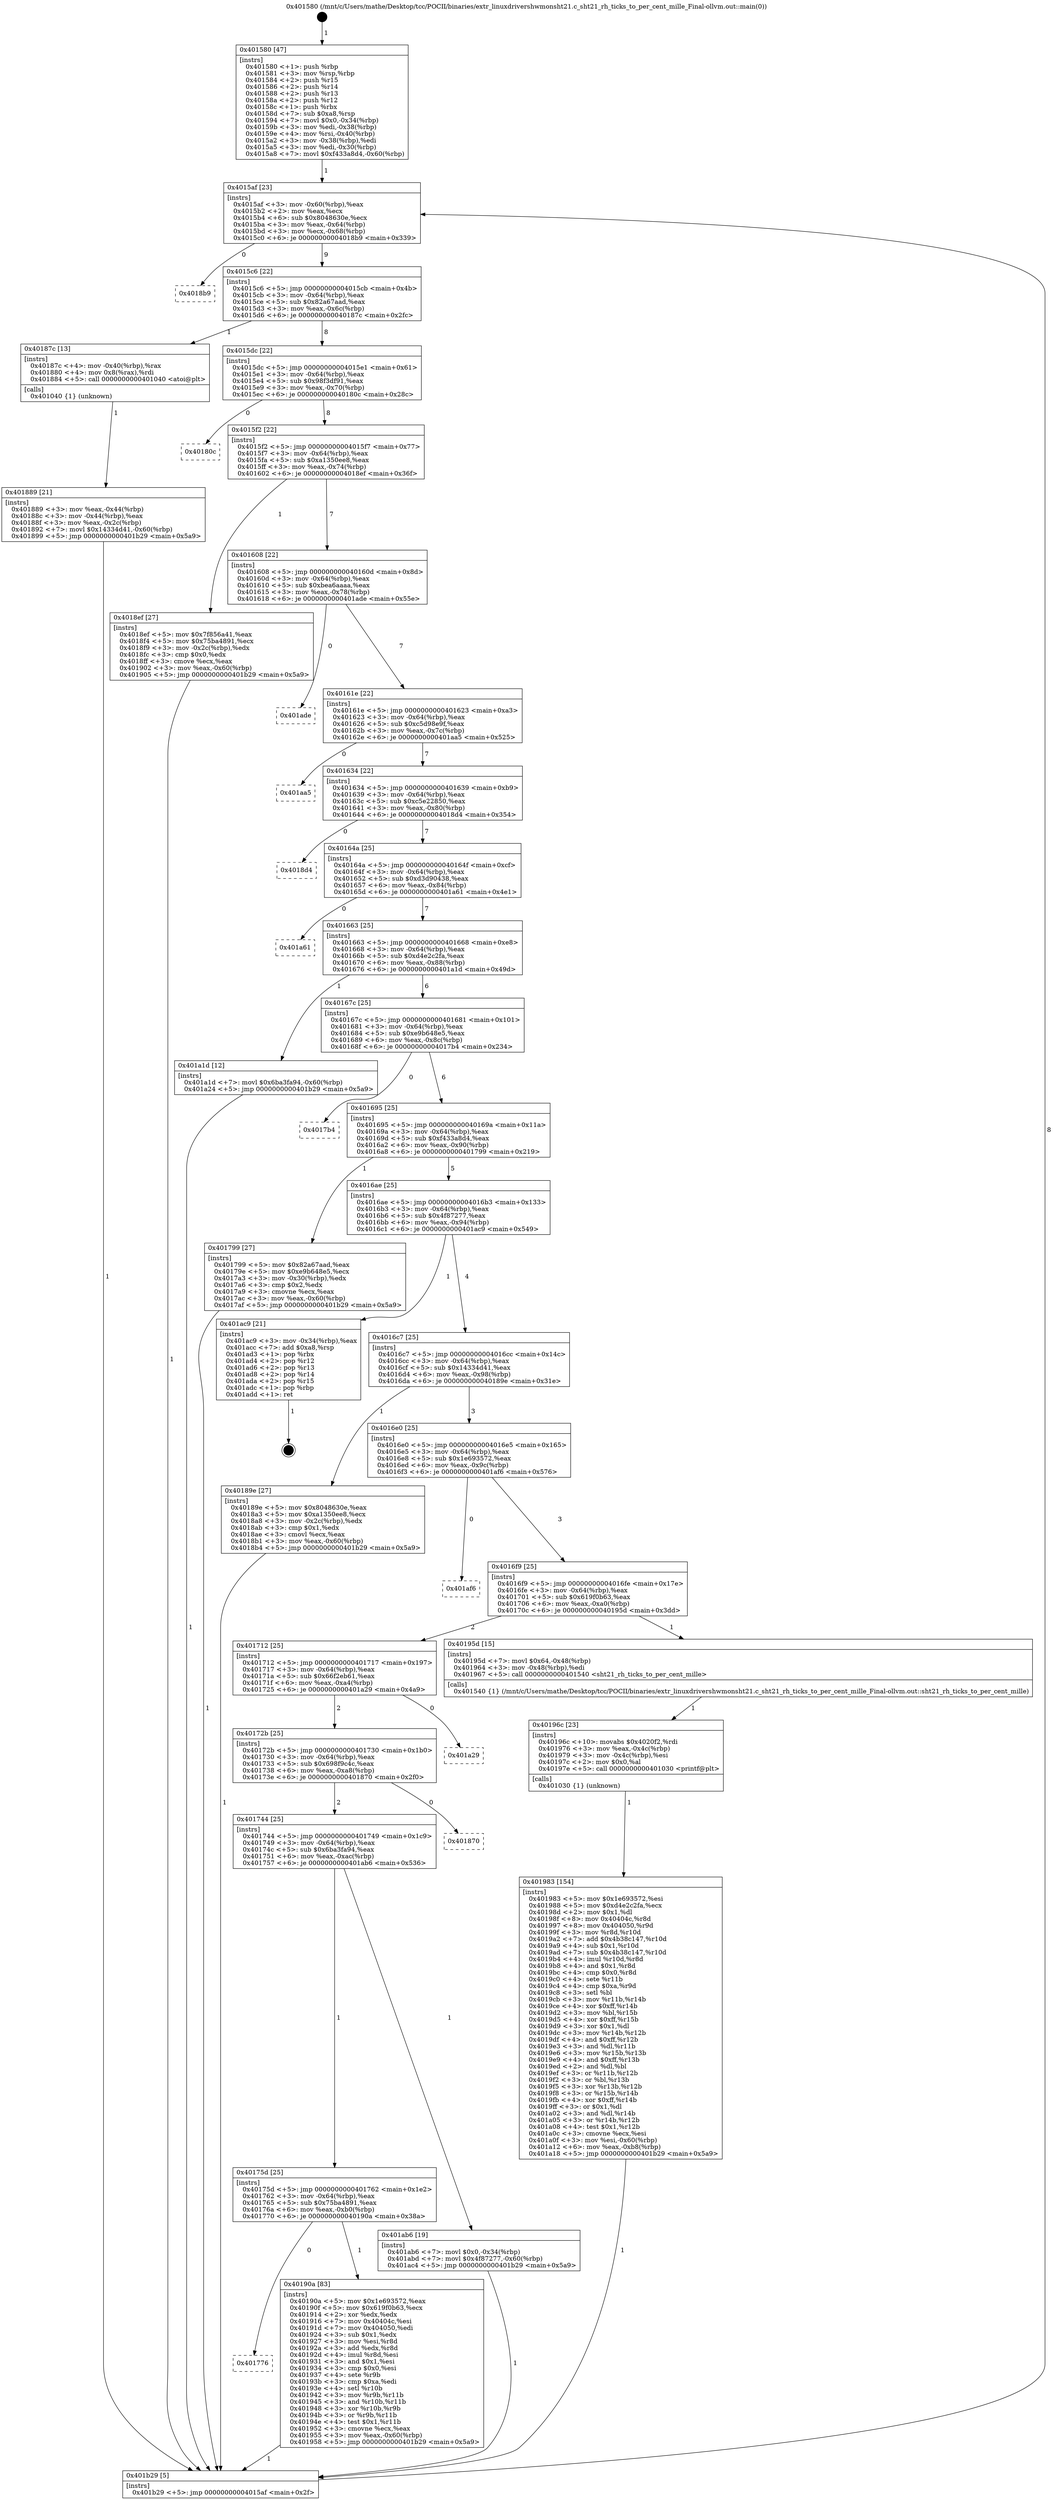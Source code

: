 digraph "0x401580" {
  label = "0x401580 (/mnt/c/Users/mathe/Desktop/tcc/POCII/binaries/extr_linuxdrivershwmonsht21.c_sht21_rh_ticks_to_per_cent_mille_Final-ollvm.out::main(0))"
  labelloc = "t"
  node[shape=record]

  Entry [label="",width=0.3,height=0.3,shape=circle,fillcolor=black,style=filled]
  "0x4015af" [label="{
     0x4015af [23]\l
     | [instrs]\l
     &nbsp;&nbsp;0x4015af \<+3\>: mov -0x60(%rbp),%eax\l
     &nbsp;&nbsp;0x4015b2 \<+2\>: mov %eax,%ecx\l
     &nbsp;&nbsp;0x4015b4 \<+6\>: sub $0x8048630e,%ecx\l
     &nbsp;&nbsp;0x4015ba \<+3\>: mov %eax,-0x64(%rbp)\l
     &nbsp;&nbsp;0x4015bd \<+3\>: mov %ecx,-0x68(%rbp)\l
     &nbsp;&nbsp;0x4015c0 \<+6\>: je 00000000004018b9 \<main+0x339\>\l
  }"]
  "0x4018b9" [label="{
     0x4018b9\l
  }", style=dashed]
  "0x4015c6" [label="{
     0x4015c6 [22]\l
     | [instrs]\l
     &nbsp;&nbsp;0x4015c6 \<+5\>: jmp 00000000004015cb \<main+0x4b\>\l
     &nbsp;&nbsp;0x4015cb \<+3\>: mov -0x64(%rbp),%eax\l
     &nbsp;&nbsp;0x4015ce \<+5\>: sub $0x82a67aad,%eax\l
     &nbsp;&nbsp;0x4015d3 \<+3\>: mov %eax,-0x6c(%rbp)\l
     &nbsp;&nbsp;0x4015d6 \<+6\>: je 000000000040187c \<main+0x2fc\>\l
  }"]
  Exit [label="",width=0.3,height=0.3,shape=circle,fillcolor=black,style=filled,peripheries=2]
  "0x40187c" [label="{
     0x40187c [13]\l
     | [instrs]\l
     &nbsp;&nbsp;0x40187c \<+4\>: mov -0x40(%rbp),%rax\l
     &nbsp;&nbsp;0x401880 \<+4\>: mov 0x8(%rax),%rdi\l
     &nbsp;&nbsp;0x401884 \<+5\>: call 0000000000401040 \<atoi@plt\>\l
     | [calls]\l
     &nbsp;&nbsp;0x401040 \{1\} (unknown)\l
  }"]
  "0x4015dc" [label="{
     0x4015dc [22]\l
     | [instrs]\l
     &nbsp;&nbsp;0x4015dc \<+5\>: jmp 00000000004015e1 \<main+0x61\>\l
     &nbsp;&nbsp;0x4015e1 \<+3\>: mov -0x64(%rbp),%eax\l
     &nbsp;&nbsp;0x4015e4 \<+5\>: sub $0x98f3df91,%eax\l
     &nbsp;&nbsp;0x4015e9 \<+3\>: mov %eax,-0x70(%rbp)\l
     &nbsp;&nbsp;0x4015ec \<+6\>: je 000000000040180c \<main+0x28c\>\l
  }"]
  "0x401983" [label="{
     0x401983 [154]\l
     | [instrs]\l
     &nbsp;&nbsp;0x401983 \<+5\>: mov $0x1e693572,%esi\l
     &nbsp;&nbsp;0x401988 \<+5\>: mov $0xd4e2c2fa,%ecx\l
     &nbsp;&nbsp;0x40198d \<+2\>: mov $0x1,%dl\l
     &nbsp;&nbsp;0x40198f \<+8\>: mov 0x40404c,%r8d\l
     &nbsp;&nbsp;0x401997 \<+8\>: mov 0x404050,%r9d\l
     &nbsp;&nbsp;0x40199f \<+3\>: mov %r8d,%r10d\l
     &nbsp;&nbsp;0x4019a2 \<+7\>: add $0x4b38c147,%r10d\l
     &nbsp;&nbsp;0x4019a9 \<+4\>: sub $0x1,%r10d\l
     &nbsp;&nbsp;0x4019ad \<+7\>: sub $0x4b38c147,%r10d\l
     &nbsp;&nbsp;0x4019b4 \<+4\>: imul %r10d,%r8d\l
     &nbsp;&nbsp;0x4019b8 \<+4\>: and $0x1,%r8d\l
     &nbsp;&nbsp;0x4019bc \<+4\>: cmp $0x0,%r8d\l
     &nbsp;&nbsp;0x4019c0 \<+4\>: sete %r11b\l
     &nbsp;&nbsp;0x4019c4 \<+4\>: cmp $0xa,%r9d\l
     &nbsp;&nbsp;0x4019c8 \<+3\>: setl %bl\l
     &nbsp;&nbsp;0x4019cb \<+3\>: mov %r11b,%r14b\l
     &nbsp;&nbsp;0x4019ce \<+4\>: xor $0xff,%r14b\l
     &nbsp;&nbsp;0x4019d2 \<+3\>: mov %bl,%r15b\l
     &nbsp;&nbsp;0x4019d5 \<+4\>: xor $0xff,%r15b\l
     &nbsp;&nbsp;0x4019d9 \<+3\>: xor $0x1,%dl\l
     &nbsp;&nbsp;0x4019dc \<+3\>: mov %r14b,%r12b\l
     &nbsp;&nbsp;0x4019df \<+4\>: and $0xff,%r12b\l
     &nbsp;&nbsp;0x4019e3 \<+3\>: and %dl,%r11b\l
     &nbsp;&nbsp;0x4019e6 \<+3\>: mov %r15b,%r13b\l
     &nbsp;&nbsp;0x4019e9 \<+4\>: and $0xff,%r13b\l
     &nbsp;&nbsp;0x4019ed \<+2\>: and %dl,%bl\l
     &nbsp;&nbsp;0x4019ef \<+3\>: or %r11b,%r12b\l
     &nbsp;&nbsp;0x4019f2 \<+3\>: or %bl,%r13b\l
     &nbsp;&nbsp;0x4019f5 \<+3\>: xor %r13b,%r12b\l
     &nbsp;&nbsp;0x4019f8 \<+3\>: or %r15b,%r14b\l
     &nbsp;&nbsp;0x4019fb \<+4\>: xor $0xff,%r14b\l
     &nbsp;&nbsp;0x4019ff \<+3\>: or $0x1,%dl\l
     &nbsp;&nbsp;0x401a02 \<+3\>: and %dl,%r14b\l
     &nbsp;&nbsp;0x401a05 \<+3\>: or %r14b,%r12b\l
     &nbsp;&nbsp;0x401a08 \<+4\>: test $0x1,%r12b\l
     &nbsp;&nbsp;0x401a0c \<+3\>: cmovne %ecx,%esi\l
     &nbsp;&nbsp;0x401a0f \<+3\>: mov %esi,-0x60(%rbp)\l
     &nbsp;&nbsp;0x401a12 \<+6\>: mov %eax,-0xb8(%rbp)\l
     &nbsp;&nbsp;0x401a18 \<+5\>: jmp 0000000000401b29 \<main+0x5a9\>\l
  }"]
  "0x40180c" [label="{
     0x40180c\l
  }", style=dashed]
  "0x4015f2" [label="{
     0x4015f2 [22]\l
     | [instrs]\l
     &nbsp;&nbsp;0x4015f2 \<+5\>: jmp 00000000004015f7 \<main+0x77\>\l
     &nbsp;&nbsp;0x4015f7 \<+3\>: mov -0x64(%rbp),%eax\l
     &nbsp;&nbsp;0x4015fa \<+5\>: sub $0xa1350ee8,%eax\l
     &nbsp;&nbsp;0x4015ff \<+3\>: mov %eax,-0x74(%rbp)\l
     &nbsp;&nbsp;0x401602 \<+6\>: je 00000000004018ef \<main+0x36f\>\l
  }"]
  "0x40196c" [label="{
     0x40196c [23]\l
     | [instrs]\l
     &nbsp;&nbsp;0x40196c \<+10\>: movabs $0x4020f2,%rdi\l
     &nbsp;&nbsp;0x401976 \<+3\>: mov %eax,-0x4c(%rbp)\l
     &nbsp;&nbsp;0x401979 \<+3\>: mov -0x4c(%rbp),%esi\l
     &nbsp;&nbsp;0x40197c \<+2\>: mov $0x0,%al\l
     &nbsp;&nbsp;0x40197e \<+5\>: call 0000000000401030 \<printf@plt\>\l
     | [calls]\l
     &nbsp;&nbsp;0x401030 \{1\} (unknown)\l
  }"]
  "0x4018ef" [label="{
     0x4018ef [27]\l
     | [instrs]\l
     &nbsp;&nbsp;0x4018ef \<+5\>: mov $0x7f856a41,%eax\l
     &nbsp;&nbsp;0x4018f4 \<+5\>: mov $0x75ba4891,%ecx\l
     &nbsp;&nbsp;0x4018f9 \<+3\>: mov -0x2c(%rbp),%edx\l
     &nbsp;&nbsp;0x4018fc \<+3\>: cmp $0x0,%edx\l
     &nbsp;&nbsp;0x4018ff \<+3\>: cmove %ecx,%eax\l
     &nbsp;&nbsp;0x401902 \<+3\>: mov %eax,-0x60(%rbp)\l
     &nbsp;&nbsp;0x401905 \<+5\>: jmp 0000000000401b29 \<main+0x5a9\>\l
  }"]
  "0x401608" [label="{
     0x401608 [22]\l
     | [instrs]\l
     &nbsp;&nbsp;0x401608 \<+5\>: jmp 000000000040160d \<main+0x8d\>\l
     &nbsp;&nbsp;0x40160d \<+3\>: mov -0x64(%rbp),%eax\l
     &nbsp;&nbsp;0x401610 \<+5\>: sub $0xbea6aaaa,%eax\l
     &nbsp;&nbsp;0x401615 \<+3\>: mov %eax,-0x78(%rbp)\l
     &nbsp;&nbsp;0x401618 \<+6\>: je 0000000000401ade \<main+0x55e\>\l
  }"]
  "0x401776" [label="{
     0x401776\l
  }", style=dashed]
  "0x401ade" [label="{
     0x401ade\l
  }", style=dashed]
  "0x40161e" [label="{
     0x40161e [22]\l
     | [instrs]\l
     &nbsp;&nbsp;0x40161e \<+5\>: jmp 0000000000401623 \<main+0xa3\>\l
     &nbsp;&nbsp;0x401623 \<+3\>: mov -0x64(%rbp),%eax\l
     &nbsp;&nbsp;0x401626 \<+5\>: sub $0xc5d98e9f,%eax\l
     &nbsp;&nbsp;0x40162b \<+3\>: mov %eax,-0x7c(%rbp)\l
     &nbsp;&nbsp;0x40162e \<+6\>: je 0000000000401aa5 \<main+0x525\>\l
  }"]
  "0x40190a" [label="{
     0x40190a [83]\l
     | [instrs]\l
     &nbsp;&nbsp;0x40190a \<+5\>: mov $0x1e693572,%eax\l
     &nbsp;&nbsp;0x40190f \<+5\>: mov $0x619f0b63,%ecx\l
     &nbsp;&nbsp;0x401914 \<+2\>: xor %edx,%edx\l
     &nbsp;&nbsp;0x401916 \<+7\>: mov 0x40404c,%esi\l
     &nbsp;&nbsp;0x40191d \<+7\>: mov 0x404050,%edi\l
     &nbsp;&nbsp;0x401924 \<+3\>: sub $0x1,%edx\l
     &nbsp;&nbsp;0x401927 \<+3\>: mov %esi,%r8d\l
     &nbsp;&nbsp;0x40192a \<+3\>: add %edx,%r8d\l
     &nbsp;&nbsp;0x40192d \<+4\>: imul %r8d,%esi\l
     &nbsp;&nbsp;0x401931 \<+3\>: and $0x1,%esi\l
     &nbsp;&nbsp;0x401934 \<+3\>: cmp $0x0,%esi\l
     &nbsp;&nbsp;0x401937 \<+4\>: sete %r9b\l
     &nbsp;&nbsp;0x40193b \<+3\>: cmp $0xa,%edi\l
     &nbsp;&nbsp;0x40193e \<+4\>: setl %r10b\l
     &nbsp;&nbsp;0x401942 \<+3\>: mov %r9b,%r11b\l
     &nbsp;&nbsp;0x401945 \<+3\>: and %r10b,%r11b\l
     &nbsp;&nbsp;0x401948 \<+3\>: xor %r10b,%r9b\l
     &nbsp;&nbsp;0x40194b \<+3\>: or %r9b,%r11b\l
     &nbsp;&nbsp;0x40194e \<+4\>: test $0x1,%r11b\l
     &nbsp;&nbsp;0x401952 \<+3\>: cmovne %ecx,%eax\l
     &nbsp;&nbsp;0x401955 \<+3\>: mov %eax,-0x60(%rbp)\l
     &nbsp;&nbsp;0x401958 \<+5\>: jmp 0000000000401b29 \<main+0x5a9\>\l
  }"]
  "0x401aa5" [label="{
     0x401aa5\l
  }", style=dashed]
  "0x401634" [label="{
     0x401634 [22]\l
     | [instrs]\l
     &nbsp;&nbsp;0x401634 \<+5\>: jmp 0000000000401639 \<main+0xb9\>\l
     &nbsp;&nbsp;0x401639 \<+3\>: mov -0x64(%rbp),%eax\l
     &nbsp;&nbsp;0x40163c \<+5\>: sub $0xc5e22850,%eax\l
     &nbsp;&nbsp;0x401641 \<+3\>: mov %eax,-0x80(%rbp)\l
     &nbsp;&nbsp;0x401644 \<+6\>: je 00000000004018d4 \<main+0x354\>\l
  }"]
  "0x40175d" [label="{
     0x40175d [25]\l
     | [instrs]\l
     &nbsp;&nbsp;0x40175d \<+5\>: jmp 0000000000401762 \<main+0x1e2\>\l
     &nbsp;&nbsp;0x401762 \<+3\>: mov -0x64(%rbp),%eax\l
     &nbsp;&nbsp;0x401765 \<+5\>: sub $0x75ba4891,%eax\l
     &nbsp;&nbsp;0x40176a \<+6\>: mov %eax,-0xb0(%rbp)\l
     &nbsp;&nbsp;0x401770 \<+6\>: je 000000000040190a \<main+0x38a\>\l
  }"]
  "0x4018d4" [label="{
     0x4018d4\l
  }", style=dashed]
  "0x40164a" [label="{
     0x40164a [25]\l
     | [instrs]\l
     &nbsp;&nbsp;0x40164a \<+5\>: jmp 000000000040164f \<main+0xcf\>\l
     &nbsp;&nbsp;0x40164f \<+3\>: mov -0x64(%rbp),%eax\l
     &nbsp;&nbsp;0x401652 \<+5\>: sub $0xd3d90438,%eax\l
     &nbsp;&nbsp;0x401657 \<+6\>: mov %eax,-0x84(%rbp)\l
     &nbsp;&nbsp;0x40165d \<+6\>: je 0000000000401a61 \<main+0x4e1\>\l
  }"]
  "0x401ab6" [label="{
     0x401ab6 [19]\l
     | [instrs]\l
     &nbsp;&nbsp;0x401ab6 \<+7\>: movl $0x0,-0x34(%rbp)\l
     &nbsp;&nbsp;0x401abd \<+7\>: movl $0x4f87277,-0x60(%rbp)\l
     &nbsp;&nbsp;0x401ac4 \<+5\>: jmp 0000000000401b29 \<main+0x5a9\>\l
  }"]
  "0x401a61" [label="{
     0x401a61\l
  }", style=dashed]
  "0x401663" [label="{
     0x401663 [25]\l
     | [instrs]\l
     &nbsp;&nbsp;0x401663 \<+5\>: jmp 0000000000401668 \<main+0xe8\>\l
     &nbsp;&nbsp;0x401668 \<+3\>: mov -0x64(%rbp),%eax\l
     &nbsp;&nbsp;0x40166b \<+5\>: sub $0xd4e2c2fa,%eax\l
     &nbsp;&nbsp;0x401670 \<+6\>: mov %eax,-0x88(%rbp)\l
     &nbsp;&nbsp;0x401676 \<+6\>: je 0000000000401a1d \<main+0x49d\>\l
  }"]
  "0x401744" [label="{
     0x401744 [25]\l
     | [instrs]\l
     &nbsp;&nbsp;0x401744 \<+5\>: jmp 0000000000401749 \<main+0x1c9\>\l
     &nbsp;&nbsp;0x401749 \<+3\>: mov -0x64(%rbp),%eax\l
     &nbsp;&nbsp;0x40174c \<+5\>: sub $0x6ba3fa94,%eax\l
     &nbsp;&nbsp;0x401751 \<+6\>: mov %eax,-0xac(%rbp)\l
     &nbsp;&nbsp;0x401757 \<+6\>: je 0000000000401ab6 \<main+0x536\>\l
  }"]
  "0x401a1d" [label="{
     0x401a1d [12]\l
     | [instrs]\l
     &nbsp;&nbsp;0x401a1d \<+7\>: movl $0x6ba3fa94,-0x60(%rbp)\l
     &nbsp;&nbsp;0x401a24 \<+5\>: jmp 0000000000401b29 \<main+0x5a9\>\l
  }"]
  "0x40167c" [label="{
     0x40167c [25]\l
     | [instrs]\l
     &nbsp;&nbsp;0x40167c \<+5\>: jmp 0000000000401681 \<main+0x101\>\l
     &nbsp;&nbsp;0x401681 \<+3\>: mov -0x64(%rbp),%eax\l
     &nbsp;&nbsp;0x401684 \<+5\>: sub $0xe9b648e5,%eax\l
     &nbsp;&nbsp;0x401689 \<+6\>: mov %eax,-0x8c(%rbp)\l
     &nbsp;&nbsp;0x40168f \<+6\>: je 00000000004017b4 \<main+0x234\>\l
  }"]
  "0x401870" [label="{
     0x401870\l
  }", style=dashed]
  "0x4017b4" [label="{
     0x4017b4\l
  }", style=dashed]
  "0x401695" [label="{
     0x401695 [25]\l
     | [instrs]\l
     &nbsp;&nbsp;0x401695 \<+5\>: jmp 000000000040169a \<main+0x11a\>\l
     &nbsp;&nbsp;0x40169a \<+3\>: mov -0x64(%rbp),%eax\l
     &nbsp;&nbsp;0x40169d \<+5\>: sub $0xf433a8d4,%eax\l
     &nbsp;&nbsp;0x4016a2 \<+6\>: mov %eax,-0x90(%rbp)\l
     &nbsp;&nbsp;0x4016a8 \<+6\>: je 0000000000401799 \<main+0x219\>\l
  }"]
  "0x40172b" [label="{
     0x40172b [25]\l
     | [instrs]\l
     &nbsp;&nbsp;0x40172b \<+5\>: jmp 0000000000401730 \<main+0x1b0\>\l
     &nbsp;&nbsp;0x401730 \<+3\>: mov -0x64(%rbp),%eax\l
     &nbsp;&nbsp;0x401733 \<+5\>: sub $0x698f9c4c,%eax\l
     &nbsp;&nbsp;0x401738 \<+6\>: mov %eax,-0xa8(%rbp)\l
     &nbsp;&nbsp;0x40173e \<+6\>: je 0000000000401870 \<main+0x2f0\>\l
  }"]
  "0x401799" [label="{
     0x401799 [27]\l
     | [instrs]\l
     &nbsp;&nbsp;0x401799 \<+5\>: mov $0x82a67aad,%eax\l
     &nbsp;&nbsp;0x40179e \<+5\>: mov $0xe9b648e5,%ecx\l
     &nbsp;&nbsp;0x4017a3 \<+3\>: mov -0x30(%rbp),%edx\l
     &nbsp;&nbsp;0x4017a6 \<+3\>: cmp $0x2,%edx\l
     &nbsp;&nbsp;0x4017a9 \<+3\>: cmovne %ecx,%eax\l
     &nbsp;&nbsp;0x4017ac \<+3\>: mov %eax,-0x60(%rbp)\l
     &nbsp;&nbsp;0x4017af \<+5\>: jmp 0000000000401b29 \<main+0x5a9\>\l
  }"]
  "0x4016ae" [label="{
     0x4016ae [25]\l
     | [instrs]\l
     &nbsp;&nbsp;0x4016ae \<+5\>: jmp 00000000004016b3 \<main+0x133\>\l
     &nbsp;&nbsp;0x4016b3 \<+3\>: mov -0x64(%rbp),%eax\l
     &nbsp;&nbsp;0x4016b6 \<+5\>: sub $0x4f87277,%eax\l
     &nbsp;&nbsp;0x4016bb \<+6\>: mov %eax,-0x94(%rbp)\l
     &nbsp;&nbsp;0x4016c1 \<+6\>: je 0000000000401ac9 \<main+0x549\>\l
  }"]
  "0x401b29" [label="{
     0x401b29 [5]\l
     | [instrs]\l
     &nbsp;&nbsp;0x401b29 \<+5\>: jmp 00000000004015af \<main+0x2f\>\l
  }"]
  "0x401580" [label="{
     0x401580 [47]\l
     | [instrs]\l
     &nbsp;&nbsp;0x401580 \<+1\>: push %rbp\l
     &nbsp;&nbsp;0x401581 \<+3\>: mov %rsp,%rbp\l
     &nbsp;&nbsp;0x401584 \<+2\>: push %r15\l
     &nbsp;&nbsp;0x401586 \<+2\>: push %r14\l
     &nbsp;&nbsp;0x401588 \<+2\>: push %r13\l
     &nbsp;&nbsp;0x40158a \<+2\>: push %r12\l
     &nbsp;&nbsp;0x40158c \<+1\>: push %rbx\l
     &nbsp;&nbsp;0x40158d \<+7\>: sub $0xa8,%rsp\l
     &nbsp;&nbsp;0x401594 \<+7\>: movl $0x0,-0x34(%rbp)\l
     &nbsp;&nbsp;0x40159b \<+3\>: mov %edi,-0x38(%rbp)\l
     &nbsp;&nbsp;0x40159e \<+4\>: mov %rsi,-0x40(%rbp)\l
     &nbsp;&nbsp;0x4015a2 \<+3\>: mov -0x38(%rbp),%edi\l
     &nbsp;&nbsp;0x4015a5 \<+3\>: mov %edi,-0x30(%rbp)\l
     &nbsp;&nbsp;0x4015a8 \<+7\>: movl $0xf433a8d4,-0x60(%rbp)\l
  }"]
  "0x401889" [label="{
     0x401889 [21]\l
     | [instrs]\l
     &nbsp;&nbsp;0x401889 \<+3\>: mov %eax,-0x44(%rbp)\l
     &nbsp;&nbsp;0x40188c \<+3\>: mov -0x44(%rbp),%eax\l
     &nbsp;&nbsp;0x40188f \<+3\>: mov %eax,-0x2c(%rbp)\l
     &nbsp;&nbsp;0x401892 \<+7\>: movl $0x14334d41,-0x60(%rbp)\l
     &nbsp;&nbsp;0x401899 \<+5\>: jmp 0000000000401b29 \<main+0x5a9\>\l
  }"]
  "0x401a29" [label="{
     0x401a29\l
  }", style=dashed]
  "0x401ac9" [label="{
     0x401ac9 [21]\l
     | [instrs]\l
     &nbsp;&nbsp;0x401ac9 \<+3\>: mov -0x34(%rbp),%eax\l
     &nbsp;&nbsp;0x401acc \<+7\>: add $0xa8,%rsp\l
     &nbsp;&nbsp;0x401ad3 \<+1\>: pop %rbx\l
     &nbsp;&nbsp;0x401ad4 \<+2\>: pop %r12\l
     &nbsp;&nbsp;0x401ad6 \<+2\>: pop %r13\l
     &nbsp;&nbsp;0x401ad8 \<+2\>: pop %r14\l
     &nbsp;&nbsp;0x401ada \<+2\>: pop %r15\l
     &nbsp;&nbsp;0x401adc \<+1\>: pop %rbp\l
     &nbsp;&nbsp;0x401add \<+1\>: ret\l
  }"]
  "0x4016c7" [label="{
     0x4016c7 [25]\l
     | [instrs]\l
     &nbsp;&nbsp;0x4016c7 \<+5\>: jmp 00000000004016cc \<main+0x14c\>\l
     &nbsp;&nbsp;0x4016cc \<+3\>: mov -0x64(%rbp),%eax\l
     &nbsp;&nbsp;0x4016cf \<+5\>: sub $0x14334d41,%eax\l
     &nbsp;&nbsp;0x4016d4 \<+6\>: mov %eax,-0x98(%rbp)\l
     &nbsp;&nbsp;0x4016da \<+6\>: je 000000000040189e \<main+0x31e\>\l
  }"]
  "0x401712" [label="{
     0x401712 [25]\l
     | [instrs]\l
     &nbsp;&nbsp;0x401712 \<+5\>: jmp 0000000000401717 \<main+0x197\>\l
     &nbsp;&nbsp;0x401717 \<+3\>: mov -0x64(%rbp),%eax\l
     &nbsp;&nbsp;0x40171a \<+5\>: sub $0x66f2eb61,%eax\l
     &nbsp;&nbsp;0x40171f \<+6\>: mov %eax,-0xa4(%rbp)\l
     &nbsp;&nbsp;0x401725 \<+6\>: je 0000000000401a29 \<main+0x4a9\>\l
  }"]
  "0x40189e" [label="{
     0x40189e [27]\l
     | [instrs]\l
     &nbsp;&nbsp;0x40189e \<+5\>: mov $0x8048630e,%eax\l
     &nbsp;&nbsp;0x4018a3 \<+5\>: mov $0xa1350ee8,%ecx\l
     &nbsp;&nbsp;0x4018a8 \<+3\>: mov -0x2c(%rbp),%edx\l
     &nbsp;&nbsp;0x4018ab \<+3\>: cmp $0x1,%edx\l
     &nbsp;&nbsp;0x4018ae \<+3\>: cmovl %ecx,%eax\l
     &nbsp;&nbsp;0x4018b1 \<+3\>: mov %eax,-0x60(%rbp)\l
     &nbsp;&nbsp;0x4018b4 \<+5\>: jmp 0000000000401b29 \<main+0x5a9\>\l
  }"]
  "0x4016e0" [label="{
     0x4016e0 [25]\l
     | [instrs]\l
     &nbsp;&nbsp;0x4016e0 \<+5\>: jmp 00000000004016e5 \<main+0x165\>\l
     &nbsp;&nbsp;0x4016e5 \<+3\>: mov -0x64(%rbp),%eax\l
     &nbsp;&nbsp;0x4016e8 \<+5\>: sub $0x1e693572,%eax\l
     &nbsp;&nbsp;0x4016ed \<+6\>: mov %eax,-0x9c(%rbp)\l
     &nbsp;&nbsp;0x4016f3 \<+6\>: je 0000000000401af6 \<main+0x576\>\l
  }"]
  "0x40195d" [label="{
     0x40195d [15]\l
     | [instrs]\l
     &nbsp;&nbsp;0x40195d \<+7\>: movl $0x64,-0x48(%rbp)\l
     &nbsp;&nbsp;0x401964 \<+3\>: mov -0x48(%rbp),%edi\l
     &nbsp;&nbsp;0x401967 \<+5\>: call 0000000000401540 \<sht21_rh_ticks_to_per_cent_mille\>\l
     | [calls]\l
     &nbsp;&nbsp;0x401540 \{1\} (/mnt/c/Users/mathe/Desktop/tcc/POCII/binaries/extr_linuxdrivershwmonsht21.c_sht21_rh_ticks_to_per_cent_mille_Final-ollvm.out::sht21_rh_ticks_to_per_cent_mille)\l
  }"]
  "0x401af6" [label="{
     0x401af6\l
  }", style=dashed]
  "0x4016f9" [label="{
     0x4016f9 [25]\l
     | [instrs]\l
     &nbsp;&nbsp;0x4016f9 \<+5\>: jmp 00000000004016fe \<main+0x17e\>\l
     &nbsp;&nbsp;0x4016fe \<+3\>: mov -0x64(%rbp),%eax\l
     &nbsp;&nbsp;0x401701 \<+5\>: sub $0x619f0b63,%eax\l
     &nbsp;&nbsp;0x401706 \<+6\>: mov %eax,-0xa0(%rbp)\l
     &nbsp;&nbsp;0x40170c \<+6\>: je 000000000040195d \<main+0x3dd\>\l
  }"]
  Entry -> "0x401580" [label=" 1"]
  "0x4015af" -> "0x4018b9" [label=" 0"]
  "0x4015af" -> "0x4015c6" [label=" 9"]
  "0x401ac9" -> Exit [label=" 1"]
  "0x4015c6" -> "0x40187c" [label=" 1"]
  "0x4015c6" -> "0x4015dc" [label=" 8"]
  "0x401ab6" -> "0x401b29" [label=" 1"]
  "0x4015dc" -> "0x40180c" [label=" 0"]
  "0x4015dc" -> "0x4015f2" [label=" 8"]
  "0x401a1d" -> "0x401b29" [label=" 1"]
  "0x4015f2" -> "0x4018ef" [label=" 1"]
  "0x4015f2" -> "0x401608" [label=" 7"]
  "0x401983" -> "0x401b29" [label=" 1"]
  "0x401608" -> "0x401ade" [label=" 0"]
  "0x401608" -> "0x40161e" [label=" 7"]
  "0x40196c" -> "0x401983" [label=" 1"]
  "0x40161e" -> "0x401aa5" [label=" 0"]
  "0x40161e" -> "0x401634" [label=" 7"]
  "0x40195d" -> "0x40196c" [label=" 1"]
  "0x401634" -> "0x4018d4" [label=" 0"]
  "0x401634" -> "0x40164a" [label=" 7"]
  "0x40175d" -> "0x401776" [label=" 0"]
  "0x40164a" -> "0x401a61" [label=" 0"]
  "0x40164a" -> "0x401663" [label=" 7"]
  "0x40175d" -> "0x40190a" [label=" 1"]
  "0x401663" -> "0x401a1d" [label=" 1"]
  "0x401663" -> "0x40167c" [label=" 6"]
  "0x401744" -> "0x40175d" [label=" 1"]
  "0x40167c" -> "0x4017b4" [label=" 0"]
  "0x40167c" -> "0x401695" [label=" 6"]
  "0x401744" -> "0x401ab6" [label=" 1"]
  "0x401695" -> "0x401799" [label=" 1"]
  "0x401695" -> "0x4016ae" [label=" 5"]
  "0x401799" -> "0x401b29" [label=" 1"]
  "0x401580" -> "0x4015af" [label=" 1"]
  "0x401b29" -> "0x4015af" [label=" 8"]
  "0x40187c" -> "0x401889" [label=" 1"]
  "0x401889" -> "0x401b29" [label=" 1"]
  "0x40172b" -> "0x401744" [label=" 2"]
  "0x4016ae" -> "0x401ac9" [label=" 1"]
  "0x4016ae" -> "0x4016c7" [label=" 4"]
  "0x40172b" -> "0x401870" [label=" 0"]
  "0x4016c7" -> "0x40189e" [label=" 1"]
  "0x4016c7" -> "0x4016e0" [label=" 3"]
  "0x40189e" -> "0x401b29" [label=" 1"]
  "0x4018ef" -> "0x401b29" [label=" 1"]
  "0x401712" -> "0x40172b" [label=" 2"]
  "0x4016e0" -> "0x401af6" [label=" 0"]
  "0x4016e0" -> "0x4016f9" [label=" 3"]
  "0x401712" -> "0x401a29" [label=" 0"]
  "0x4016f9" -> "0x40195d" [label=" 1"]
  "0x4016f9" -> "0x401712" [label=" 2"]
  "0x40190a" -> "0x401b29" [label=" 1"]
}
